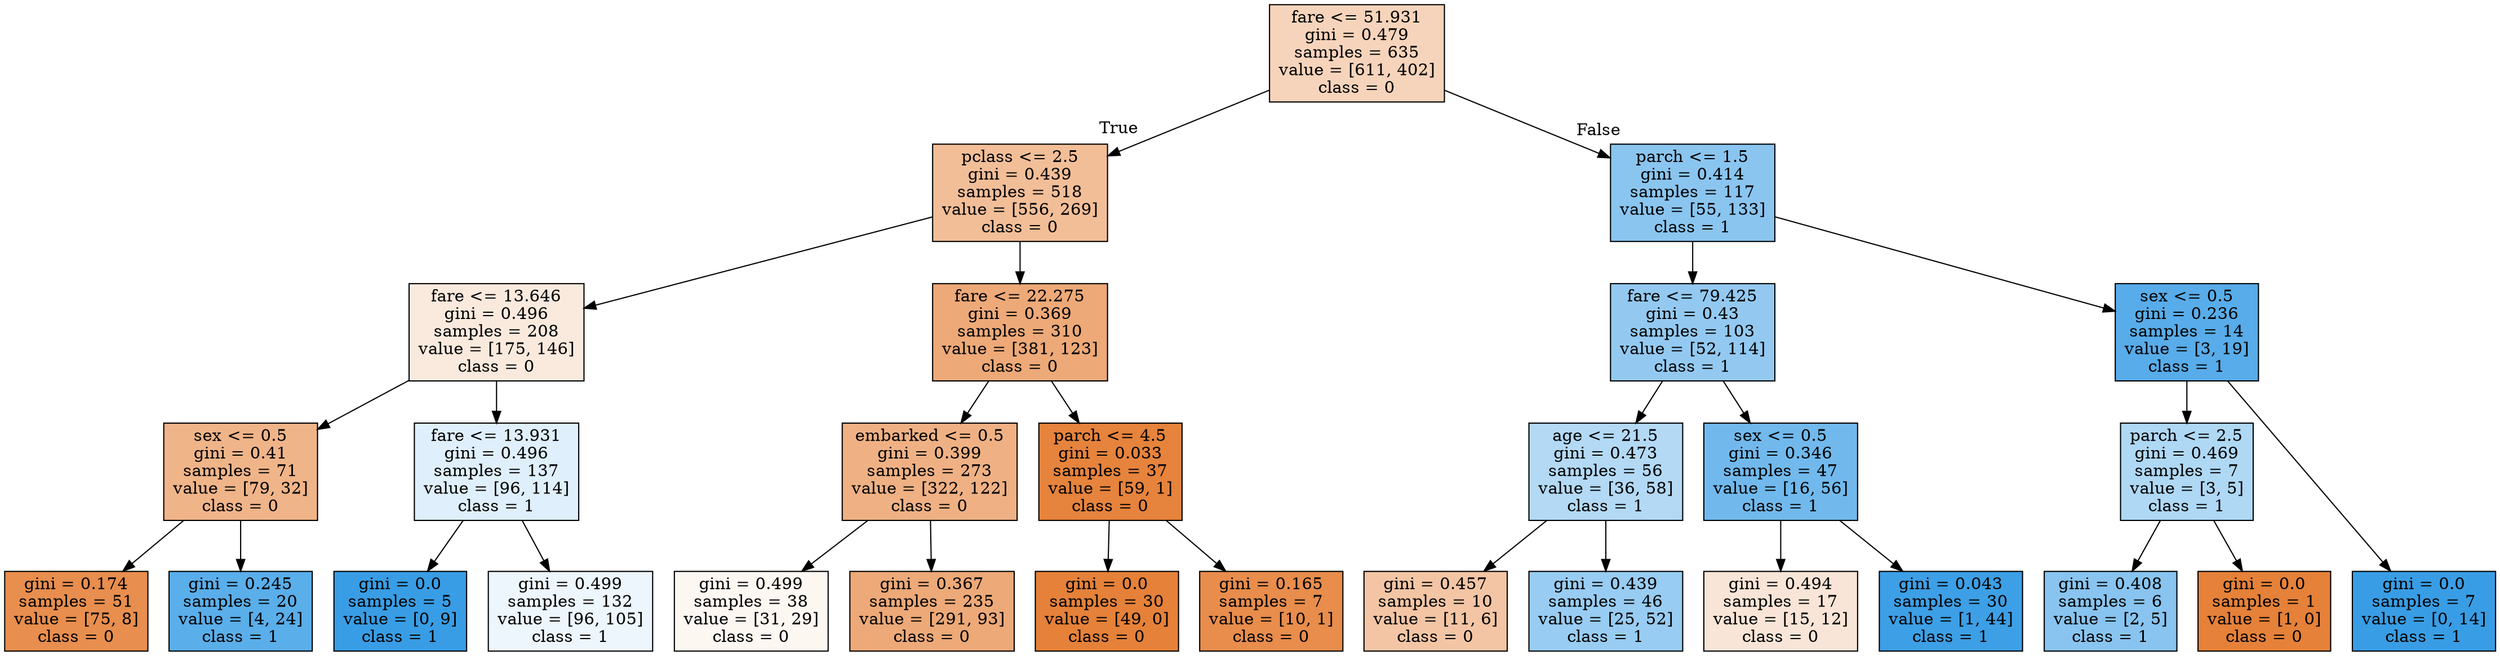 digraph Tree {
node [shape=box, style="filled", color="black"] ;
graph [ranksep=equally, splines=polyline] ;
0 [label="fare <= 51.931\ngini = 0.479\nsamples = 635\nvalue = [611, 402]\nclass = 0", fillcolor="#e5813957"] ;
1 [label="pclass <= 2.5\ngini = 0.439\nsamples = 518\nvalue = [556, 269]\nclass = 0", fillcolor="#e5813984"] ;
0 -> 1 [labeldistance=2.5, labelangle=45, headlabel="True"] ;
2 [label="fare <= 13.646\ngini = 0.496\nsamples = 208\nvalue = [175, 146]\nclass = 0", fillcolor="#e581392a"] ;
1 -> 2 ;
3 [label="sex <= 0.5\ngini = 0.41\nsamples = 71\nvalue = [79, 32]\nclass = 0", fillcolor="#e5813998"] ;
2 -> 3 ;
4 [label="gini = 0.174\nsamples = 51\nvalue = [75, 8]\nclass = 0", fillcolor="#e58139e4"] ;
3 -> 4 ;
5 [label="gini = 0.245\nsamples = 20\nvalue = [4, 24]\nclass = 1", fillcolor="#399de5d4"] ;
3 -> 5 ;
6 [label="fare <= 13.931\ngini = 0.496\nsamples = 137\nvalue = [96, 114]\nclass = 1", fillcolor="#399de528"] ;
2 -> 6 ;
7 [label="gini = 0.0\nsamples = 5\nvalue = [0, 9]\nclass = 1", fillcolor="#399de5ff"] ;
6 -> 7 ;
8 [label="gini = 0.499\nsamples = 132\nvalue = [96, 105]\nclass = 1", fillcolor="#399de516"] ;
6 -> 8 ;
9 [label="fare <= 22.275\ngini = 0.369\nsamples = 310\nvalue = [381, 123]\nclass = 0", fillcolor="#e58139ad"] ;
1 -> 9 ;
10 [label="embarked <= 0.5\ngini = 0.399\nsamples = 273\nvalue = [322, 122]\nclass = 0", fillcolor="#e581399e"] ;
9 -> 10 ;
11 [label="gini = 0.499\nsamples = 38\nvalue = [31, 29]\nclass = 0", fillcolor="#e5813910"] ;
10 -> 11 ;
12 [label="gini = 0.367\nsamples = 235\nvalue = [291, 93]\nclass = 0", fillcolor="#e58139ae"] ;
10 -> 12 ;
13 [label="parch <= 4.5\ngini = 0.033\nsamples = 37\nvalue = [59, 1]\nclass = 0", fillcolor="#e58139fb"] ;
9 -> 13 ;
14 [label="gini = 0.0\nsamples = 30\nvalue = [49, 0]\nclass = 0", fillcolor="#e58139ff"] ;
13 -> 14 ;
15 [label="gini = 0.165\nsamples = 7\nvalue = [10, 1]\nclass = 0", fillcolor="#e58139e6"] ;
13 -> 15 ;
16 [label="parch <= 1.5\ngini = 0.414\nsamples = 117\nvalue = [55, 133]\nclass = 1", fillcolor="#399de596"] ;
0 -> 16 [labeldistance=2.5, labelangle=-45, headlabel="False"] ;
17 [label="fare <= 79.425\ngini = 0.43\nsamples = 103\nvalue = [52, 114]\nclass = 1", fillcolor="#399de58b"] ;
16 -> 17 ;
18 [label="age <= 21.5\ngini = 0.473\nsamples = 56\nvalue = [36, 58]\nclass = 1", fillcolor="#399de561"] ;
17 -> 18 ;
19 [label="gini = 0.457\nsamples = 10\nvalue = [11, 6]\nclass = 0", fillcolor="#e5813974"] ;
18 -> 19 ;
20 [label="gini = 0.439\nsamples = 46\nvalue = [25, 52]\nclass = 1", fillcolor="#399de584"] ;
18 -> 20 ;
21 [label="sex <= 0.5\ngini = 0.346\nsamples = 47\nvalue = [16, 56]\nclass = 1", fillcolor="#399de5b6"] ;
17 -> 21 ;
22 [label="gini = 0.494\nsamples = 17\nvalue = [15, 12]\nclass = 0", fillcolor="#e5813933"] ;
21 -> 22 ;
23 [label="gini = 0.043\nsamples = 30\nvalue = [1, 44]\nclass = 1", fillcolor="#399de5f9"] ;
21 -> 23 ;
24 [label="sex <= 0.5\ngini = 0.236\nsamples = 14\nvalue = [3, 19]\nclass = 1", fillcolor="#399de5d7"] ;
16 -> 24 ;
25 [label="parch <= 2.5\ngini = 0.469\nsamples = 7\nvalue = [3, 5]\nclass = 1", fillcolor="#399de566"] ;
24 -> 25 ;
26 [label="gini = 0.408\nsamples = 6\nvalue = [2, 5]\nclass = 1", fillcolor="#399de599"] ;
25 -> 26 ;
27 [label="gini = 0.0\nsamples = 1\nvalue = [1, 0]\nclass = 0", fillcolor="#e58139ff"] ;
25 -> 27 ;
28 [label="gini = 0.0\nsamples = 7\nvalue = [0, 14]\nclass = 1", fillcolor="#399de5ff"] ;
24 -> 28 ;
{rank=same ; 0} ;
{rank=same ; 1; 16} ;
{rank=same ; 2; 9; 17; 24} ;
{rank=same ; 3; 6; 10; 13; 18; 21; 25} ;
{rank=same ; 4; 5; 7; 8; 11; 12; 14; 15; 19; 20; 22; 23; 26; 27; 28} ;
}